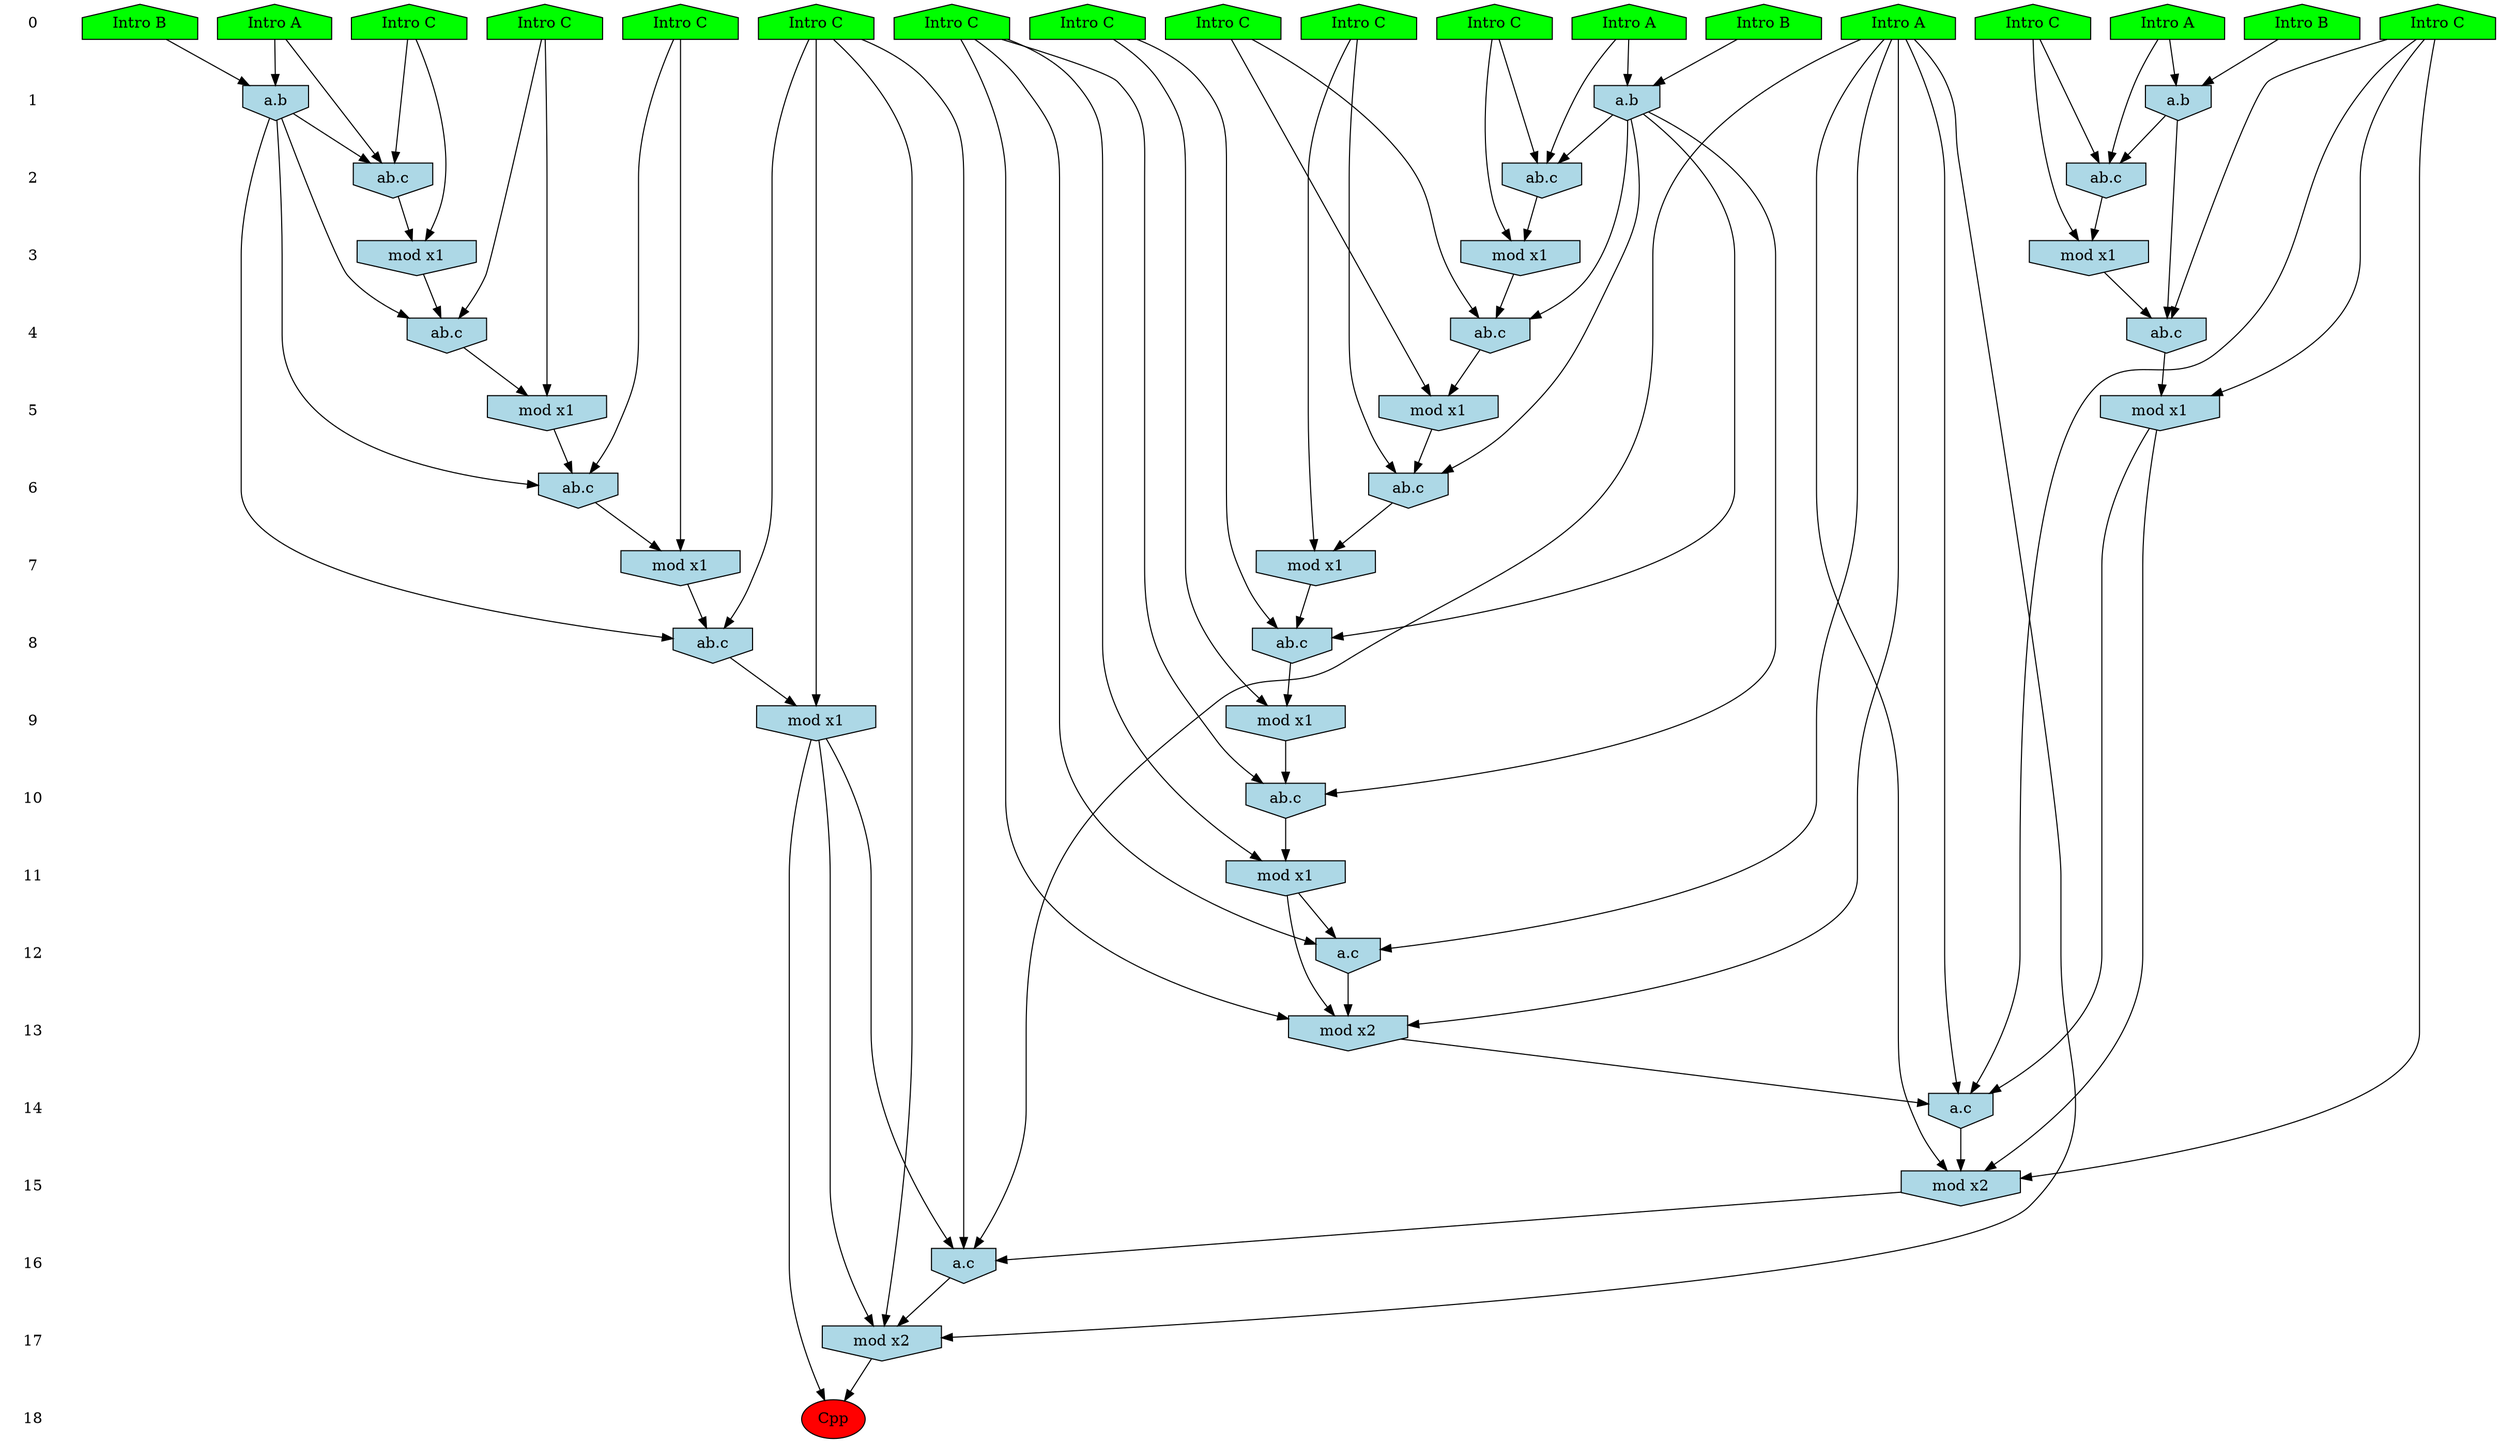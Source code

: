 /* Compression of 1 causal flows obtained in average at 1.783761E+01 t.u */
/* Compressed causal flows were: [3162] */
digraph G{
 ranksep=.5 ; 
{ rank = same ; "0" [shape=plaintext] ; node_1 [label ="Intro A", shape=house, style=filled, fillcolor=green] ;
node_2 [label ="Intro B", shape=house, style=filled, fillcolor=green] ;
node_3 [label ="Intro B", shape=house, style=filled, fillcolor=green] ;
node_4 [label ="Intro A", shape=house, style=filled, fillcolor=green] ;
node_5 [label ="Intro A", shape=house, style=filled, fillcolor=green] ;
node_6 [label ="Intro A", shape=house, style=filled, fillcolor=green] ;
node_7 [label ="Intro B", shape=house, style=filled, fillcolor=green] ;
node_8 [label ="Intro C", shape=house, style=filled, fillcolor=green] ;
node_9 [label ="Intro C", shape=house, style=filled, fillcolor=green] ;
node_10 [label ="Intro C", shape=house, style=filled, fillcolor=green] ;
node_11 [label ="Intro C", shape=house, style=filled, fillcolor=green] ;
node_12 [label ="Intro C", shape=house, style=filled, fillcolor=green] ;
node_13 [label ="Intro C", shape=house, style=filled, fillcolor=green] ;
node_14 [label ="Intro C", shape=house, style=filled, fillcolor=green] ;
node_15 [label ="Intro C", shape=house, style=filled, fillcolor=green] ;
node_16 [label ="Intro C", shape=house, style=filled, fillcolor=green] ;
node_17 [label ="Intro C", shape=house, style=filled, fillcolor=green] ;
node_18 [label ="Intro C", shape=house, style=filled, fillcolor=green] ;
}
{ rank = same ; "1" [shape=plaintext] ; node_19 [label="a.b", shape=invhouse, style=filled, fillcolor = lightblue] ;
node_20 [label="a.b", shape=invhouse, style=filled, fillcolor = lightblue] ;
node_24 [label="a.b", shape=invhouse, style=filled, fillcolor = lightblue] ;
}
{ rank = same ; "2" [shape=plaintext] ; node_21 [label="ab.c", shape=invhouse, style=filled, fillcolor = lightblue] ;
node_28 [label="ab.c", shape=invhouse, style=filled, fillcolor = lightblue] ;
node_33 [label="ab.c", shape=invhouse, style=filled, fillcolor = lightblue] ;
}
{ rank = same ; "3" [shape=plaintext] ; node_22 [label="mod x1", shape=invhouse, style=filled, fillcolor = lightblue] ;
node_29 [label="mod x1", shape=invhouse, style=filled, fillcolor = lightblue] ;
node_34 [label="mod x1", shape=invhouse, style=filled, fillcolor = lightblue] ;
}
{ rank = same ; "4" [shape=plaintext] ; node_23 [label="ab.c", shape=invhouse, style=filled, fillcolor = lightblue] ;
node_31 [label="ab.c", shape=invhouse, style=filled, fillcolor = lightblue] ;
node_35 [label="ab.c", shape=invhouse, style=filled, fillcolor = lightblue] ;
}
{ rank = same ; "5" [shape=plaintext] ; node_25 [label="mod x1", shape=invhouse, style=filled, fillcolor = lightblue] ;
node_32 [label="mod x1", shape=invhouse, style=filled, fillcolor = lightblue] ;
node_37 [label="mod x1", shape=invhouse, style=filled, fillcolor = lightblue] ;
}
{ rank = same ; "6" [shape=plaintext] ; node_26 [label="ab.c", shape=invhouse, style=filled, fillcolor = lightblue] ;
node_40 [label="ab.c", shape=invhouse, style=filled, fillcolor = lightblue] ;
}
{ rank = same ; "7" [shape=plaintext] ; node_27 [label="mod x1", shape=invhouse, style=filled, fillcolor = lightblue] ;
node_41 [label="mod x1", shape=invhouse, style=filled, fillcolor = lightblue] ;
}
{ rank = same ; "8" [shape=plaintext] ; node_30 [label="ab.c", shape=invhouse, style=filled, fillcolor = lightblue] ;
node_42 [label="ab.c", shape=invhouse, style=filled, fillcolor = lightblue] ;
}
{ rank = same ; "9" [shape=plaintext] ; node_36 [label="mod x1", shape=invhouse, style=filled, fillcolor = lightblue] ;
node_43 [label="mod x1", shape=invhouse, style=filled, fillcolor = lightblue] ;
}
{ rank = same ; "10" [shape=plaintext] ; node_38 [label="ab.c", shape=invhouse, style=filled, fillcolor = lightblue] ;
}
{ rank = same ; "11" [shape=plaintext] ; node_39 [label="mod x1", shape=invhouse, style=filled, fillcolor = lightblue] ;
}
{ rank = same ; "12" [shape=plaintext] ; node_44 [label="a.c", shape=invhouse, style=filled, fillcolor = lightblue] ;
}
{ rank = same ; "13" [shape=plaintext] ; node_45 [label="mod x2", shape=invhouse, style=filled, fillcolor = lightblue] ;
}
{ rank = same ; "14" [shape=plaintext] ; node_46 [label="a.c", shape=invhouse, style=filled, fillcolor = lightblue] ;
}
{ rank = same ; "15" [shape=plaintext] ; node_47 [label="mod x2", shape=invhouse, style=filled, fillcolor = lightblue] ;
}
{ rank = same ; "16" [shape=plaintext] ; node_48 [label="a.c", shape=invhouse, style=filled, fillcolor = lightblue] ;
}
{ rank = same ; "17" [shape=plaintext] ; node_49 [label="mod x2", shape=invhouse, style=filled, fillcolor = lightblue] ;
}
{ rank = same ; "18" [shape=plaintext] ; node_50 [label ="Cpp", style=filled, fillcolor=red] ;
}
"0" -> "1" [style="invis"]; 
"1" -> "2" [style="invis"]; 
"2" -> "3" [style="invis"]; 
"3" -> "4" [style="invis"]; 
"4" -> "5" [style="invis"]; 
"5" -> "6" [style="invis"]; 
"6" -> "7" [style="invis"]; 
"7" -> "8" [style="invis"]; 
"8" -> "9" [style="invis"]; 
"9" -> "10" [style="invis"]; 
"10" -> "11" [style="invis"]; 
"11" -> "12" [style="invis"]; 
"12" -> "13" [style="invis"]; 
"13" -> "14" [style="invis"]; 
"14" -> "15" [style="invis"]; 
"15" -> "16" [style="invis"]; 
"16" -> "17" [style="invis"]; 
"17" -> "18" [style="invis"]; 
node_1 -> node_19
node_3 -> node_19
node_6 -> node_20
node_7 -> node_20
node_6 -> node_21
node_12 -> node_21
node_20 -> node_21
node_12 -> node_22
node_21 -> node_22
node_17 -> node_23
node_20 -> node_23
node_22 -> node_23
node_2 -> node_24
node_5 -> node_24
node_17 -> node_25
node_23 -> node_25
node_11 -> node_26
node_20 -> node_26
node_25 -> node_26
node_11 -> node_27
node_26 -> node_27
node_1 -> node_28
node_16 -> node_28
node_19 -> node_28
node_16 -> node_29
node_28 -> node_29
node_15 -> node_30
node_20 -> node_30
node_27 -> node_30
node_14 -> node_31
node_19 -> node_31
node_29 -> node_31
node_14 -> node_32
node_31 -> node_32
node_5 -> node_33
node_10 -> node_33
node_24 -> node_33
node_10 -> node_34
node_33 -> node_34
node_9 -> node_35
node_24 -> node_35
node_34 -> node_35
node_15 -> node_36
node_30 -> node_36
node_9 -> node_37
node_35 -> node_37
node_13 -> node_38
node_20 -> node_38
node_36 -> node_38
node_13 -> node_39
node_38 -> node_39
node_8 -> node_40
node_19 -> node_40
node_32 -> node_40
node_8 -> node_41
node_40 -> node_41
node_18 -> node_42
node_19 -> node_42
node_41 -> node_42
node_18 -> node_43
node_42 -> node_43
node_4 -> node_44
node_13 -> node_44
node_39 -> node_44
node_4 -> node_45
node_13 -> node_45
node_39 -> node_45
node_44 -> node_45
node_4 -> node_46
node_9 -> node_46
node_37 -> node_46
node_45 -> node_46
node_4 -> node_47
node_9 -> node_47
node_37 -> node_47
node_46 -> node_47
node_4 -> node_48
node_18 -> node_48
node_43 -> node_48
node_47 -> node_48
node_4 -> node_49
node_18 -> node_49
node_43 -> node_49
node_48 -> node_49
node_43 -> node_50
node_49 -> node_50
}
/*
 Dot generation time: 0.000223
*/